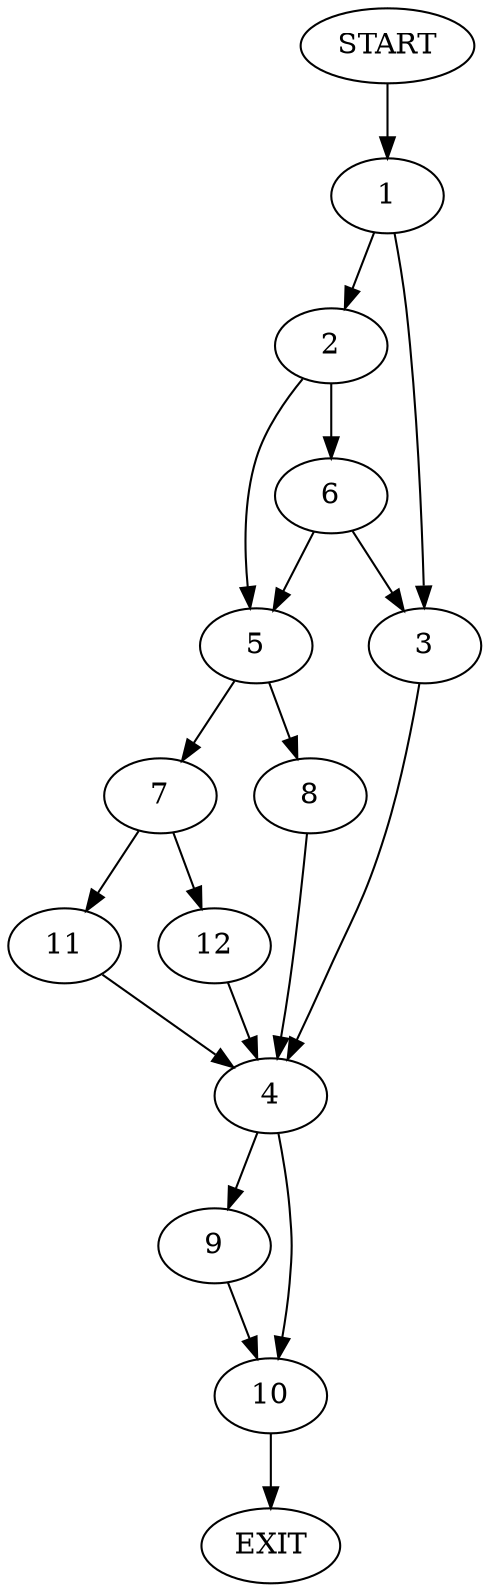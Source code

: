 digraph {
0 [label="START"]
13 [label="EXIT"]
0 -> 1
1 -> 2
1 -> 3
3 -> 4
2 -> 5
2 -> 6
6 -> 5
6 -> 3
5 -> 7
5 -> 8
4 -> 9
4 -> 10
7 -> 11
7 -> 12
8 -> 4
11 -> 4
12 -> 4
10 -> 13
9 -> 10
}
